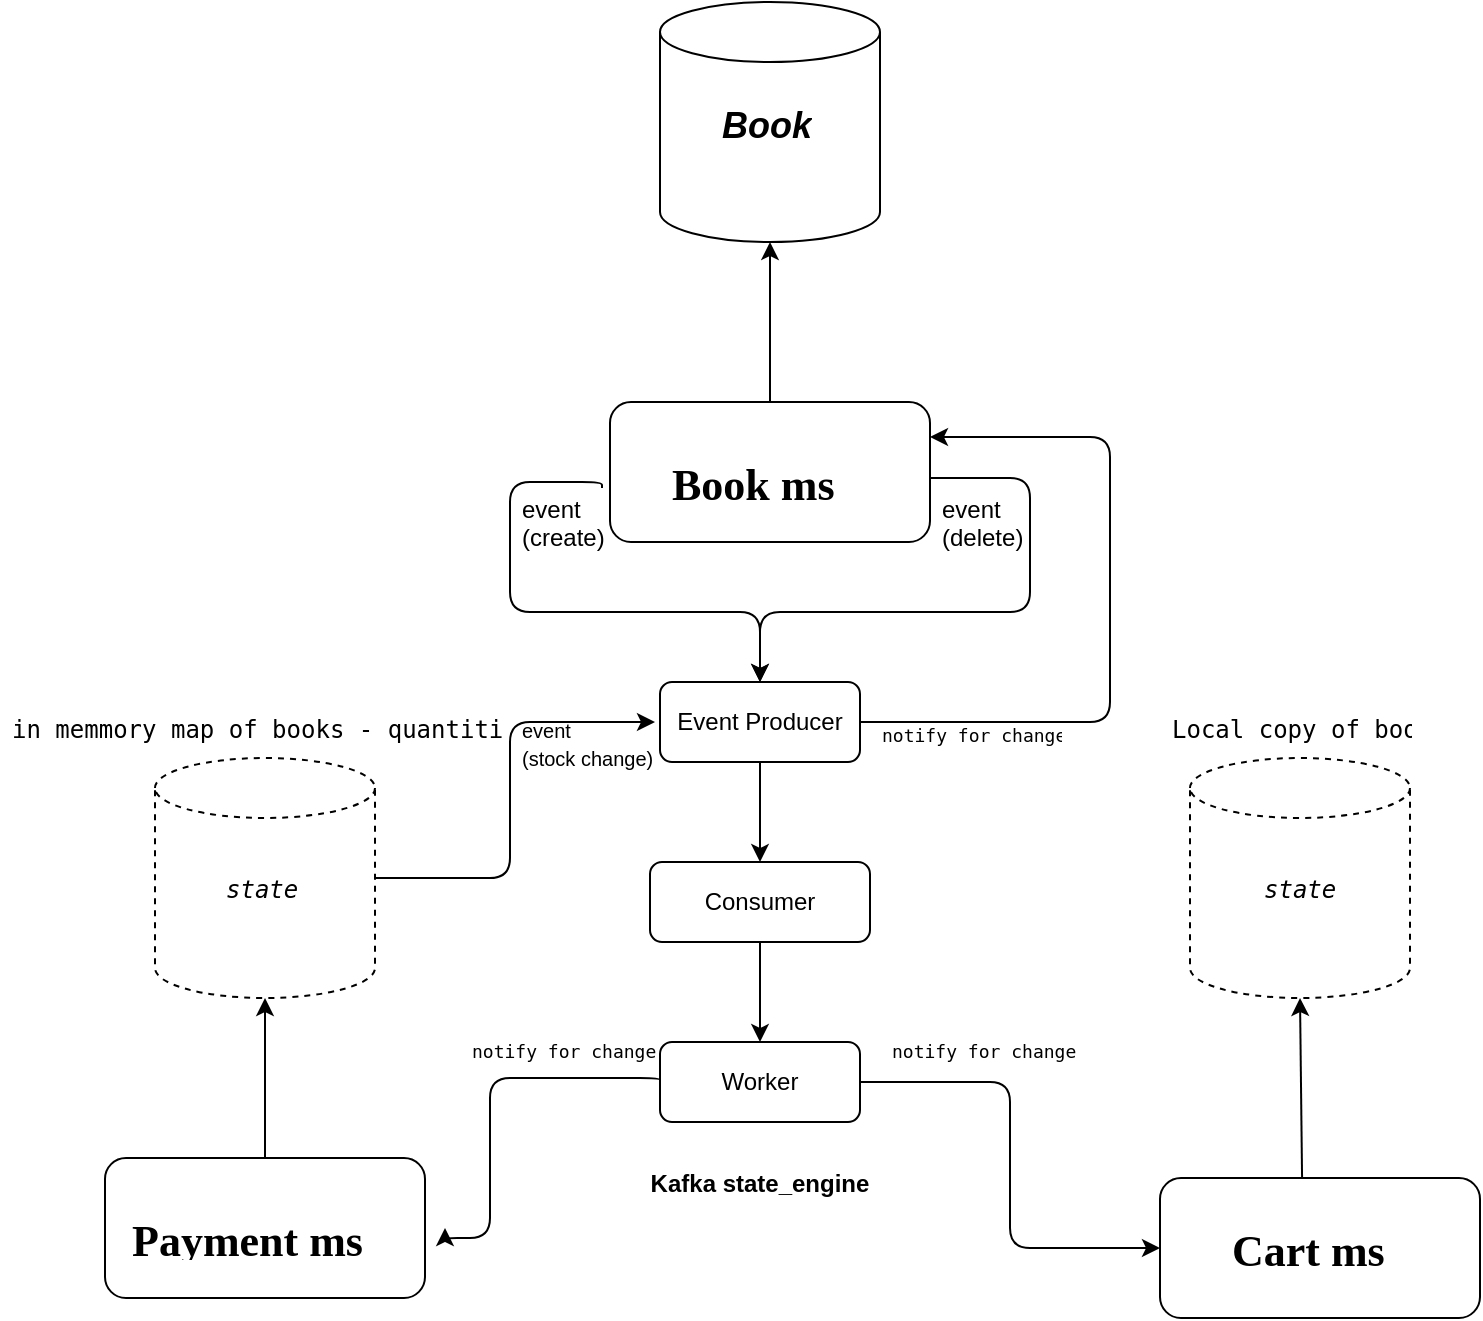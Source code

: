 <mxfile version="26.0.15">
  <diagram name="Page-1" id="vaO4qf5FydGa8UhaZqHD">
    <mxGraphModel grid="1" page="1" gridSize="10" guides="1" tooltips="1" connect="1" arrows="1" fold="1" pageScale="1" pageWidth="850" pageHeight="1100" math="0" shadow="0">
      <root>
        <mxCell id="0" />
        <mxCell id="1" parent="0" />
        <mxCell id="9GnDEZjpLRVy-Dl8pQPh-1" value="" style="shape=cylinder3;whiteSpace=wrap;html=1;boundedLbl=1;backgroundOutline=1;size=15;rounded=1;" vertex="1" parent="1">
          <mxGeometry x="345" y="80" width="110" height="120" as="geometry" />
        </mxCell>
        <mxCell id="9GnDEZjpLRVy-Dl8pQPh-2" value="" style="shape=cylinder3;whiteSpace=wrap;html=1;boundedLbl=1;backgroundOutline=1;size=15;dashed=1;rounded=1;" vertex="1" parent="1">
          <mxGeometry x="610" y="458" width="110" height="120" as="geometry" />
        </mxCell>
        <mxCell id="9GnDEZjpLRVy-Dl8pQPh-33" style="edgeStyle=orthogonalEdgeStyle;rounded=1;orthogonalLoop=1;jettySize=auto;html=1;exitX=-0.025;exitY=0.614;exitDx=0;exitDy=0;entryX=0.5;entryY=0;entryDx=0;entryDy=0;exitPerimeter=0;" edge="1" parent="1" source="9GnDEZjpLRVy-Dl8pQPh-3" target="9GnDEZjpLRVy-Dl8pQPh-18">
          <mxGeometry relative="1" as="geometry">
            <Array as="points">
              <mxPoint x="316" y="320" />
              <mxPoint x="270" y="320" />
              <mxPoint x="270" y="385" />
              <mxPoint x="395" y="385" />
            </Array>
          </mxGeometry>
        </mxCell>
        <mxCell id="9GnDEZjpLRVy-Dl8pQPh-34" style="edgeStyle=orthogonalEdgeStyle;rounded=1;orthogonalLoop=1;jettySize=auto;html=1;entryX=0.5;entryY=0;entryDx=0;entryDy=0;exitX=0;exitY=-0.05;exitDx=0;exitDy=0;exitPerimeter=0;" edge="1" parent="1" source="9GnDEZjpLRVy-Dl8pQPh-36" target="9GnDEZjpLRVy-Dl8pQPh-18">
          <mxGeometry relative="1" as="geometry">
            <mxPoint x="390" y="420" as="targetPoint" />
            <Array as="points">
              <mxPoint x="530" y="318" />
              <mxPoint x="530" y="385" />
              <mxPoint x="395" y="385" />
            </Array>
          </mxGeometry>
        </mxCell>
        <mxCell id="9GnDEZjpLRVy-Dl8pQPh-3" value="" style="rounded=1;whiteSpace=wrap;html=1;" vertex="1" parent="1">
          <mxGeometry x="320" y="280" width="160" height="70" as="geometry" />
        </mxCell>
        <object label="" id="9GnDEZjpLRVy-Dl8pQPh-4">
          <mxCell style="rounded=1;whiteSpace=wrap;html=1;" vertex="1" parent="1">
            <mxGeometry x="595" y="668" width="160" height="70" as="geometry" />
          </mxCell>
        </object>
        <mxCell id="9GnDEZjpLRVy-Dl8pQPh-5" value="" style="endArrow=classic;html=1;rounded=1;entryX=0.5;entryY=1;entryDx=0;entryDy=0;entryPerimeter=0;" edge="1" parent="1" source="9GnDEZjpLRVy-Dl8pQPh-3" target="9GnDEZjpLRVy-Dl8pQPh-1">
          <mxGeometry width="50" height="50" relative="1" as="geometry">
            <mxPoint x="665" y="390" as="sourcePoint" />
            <mxPoint x="715" y="340" as="targetPoint" />
            <Array as="points" />
          </mxGeometry>
        </mxCell>
        <mxCell id="9GnDEZjpLRVy-Dl8pQPh-7" value="" style="endArrow=classic;html=1;rounded=1;entryX=0.5;entryY=1;entryDx=0;entryDy=0;entryPerimeter=0;exitX=0.444;exitY=0;exitDx=0;exitDy=0;exitPerimeter=0;" edge="1" parent="1" source="9GnDEZjpLRVy-Dl8pQPh-4" target="9GnDEZjpLRVy-Dl8pQPh-2">
          <mxGeometry width="50" height="50" relative="1" as="geometry">
            <mxPoint x="400" y="778" as="sourcePoint" />
            <mxPoint x="450" y="728" as="targetPoint" />
          </mxGeometry>
        </mxCell>
        <mxCell id="9GnDEZjpLRVy-Dl8pQPh-8" value="&lt;b style=&quot;line-height: 140%;&quot;&gt;&lt;font face=&quot;Georgia&quot; style=&quot;font-size: 22px;&quot;&gt;Cart ms&lt;/font&gt;&lt;/b&gt;" style="text;strokeColor=none;fillColor=none;align=left;verticalAlign=top;spacingLeft=4;spacingRight=4;overflow=hidden;rotatable=0;points=[[0,0.5],[1,0.5]];portConstraint=eastwest;whiteSpace=wrap;html=1;rounded=1;" vertex="1" parent="1">
          <mxGeometry x="625" y="690" width="125" height="26" as="geometry" />
        </mxCell>
        <mxCell id="9GnDEZjpLRVy-Dl8pQPh-9" value="&lt;span style=&quot;font-size: 22px;&quot;&gt;&lt;b&gt;&lt;font face=&quot;Georgia&quot;&gt;Book ms&lt;/font&gt;&lt;/b&gt;&lt;/span&gt;" style="text;strokeColor=none;fillColor=none;align=left;verticalAlign=top;spacingLeft=4;spacingRight=4;overflow=hidden;rotatable=0;points=[[0,0.5],[1,0.5]];portConstraint=eastwest;whiteSpace=wrap;html=1;rounded=1;" vertex="1" parent="1">
          <mxGeometry x="345" y="302" width="120" height="26" as="geometry" />
        </mxCell>
        <mxCell id="9GnDEZjpLRVy-Dl8pQPh-40" style="edgeStyle=orthogonalEdgeStyle;rounded=1;orthogonalLoop=1;jettySize=auto;html=1;entryX=0;entryY=0.5;entryDx=0;entryDy=0;" edge="1" parent="1">
          <mxGeometry relative="1" as="geometry">
            <mxPoint x="200" y="518" as="sourcePoint" />
            <mxPoint x="342.5" y="440" as="targetPoint" />
            <Array as="points">
              <mxPoint x="270" y="518" />
              <mxPoint x="270" y="440" />
            </Array>
          </mxGeometry>
        </mxCell>
        <mxCell id="9GnDEZjpLRVy-Dl8pQPh-10" value="" style="shape=cylinder3;whiteSpace=wrap;html=1;boundedLbl=1;backgroundOutline=1;size=15;dashed=1;rounded=1;" vertex="1" parent="1">
          <mxGeometry x="92.5" y="458" width="110" height="120" as="geometry" />
        </mxCell>
        <mxCell id="9GnDEZjpLRVy-Dl8pQPh-11" value="" style="rounded=1;whiteSpace=wrap;html=1;" vertex="1" parent="1">
          <mxGeometry x="67.5" y="658" width="160" height="70" as="geometry" />
        </mxCell>
        <mxCell id="9GnDEZjpLRVy-Dl8pQPh-12" value="" style="endArrow=classic;html=1;rounded=1;entryX=0.5;entryY=1;entryDx=0;entryDy=0;entryPerimeter=0;" edge="1" parent="1" source="9GnDEZjpLRVy-Dl8pQPh-11" target="9GnDEZjpLRVy-Dl8pQPh-10">
          <mxGeometry width="50" height="50" relative="1" as="geometry">
            <mxPoint x="412.5" y="768" as="sourcePoint" />
            <mxPoint x="462.5" y="718" as="targetPoint" />
            <Array as="points" />
          </mxGeometry>
        </mxCell>
        <mxCell id="9GnDEZjpLRVy-Dl8pQPh-13" value="&lt;span style=&quot;font-size: 22px;&quot;&gt;&lt;b&gt;&lt;font face=&quot;Georgia&quot;&gt;Payment ms&lt;/font&gt;&lt;/b&gt;&lt;/span&gt;" style="text;strokeColor=none;fillColor=none;align=left;verticalAlign=top;spacingLeft=4;spacingRight=4;overflow=hidden;rotatable=0;points=[[0,0.5],[1,0.5]];portConstraint=eastwest;whiteSpace=wrap;html=1;rounded=1;" vertex="1" parent="1">
          <mxGeometry x="75" y="680" width="162.5" height="26" as="geometry" />
        </mxCell>
        <mxCell id="9GnDEZjpLRVy-Dl8pQPh-14" value="&lt;h2&gt;&lt;i&gt;Book&lt;/i&gt;&lt;/h2&gt;" style="text;strokeColor=none;fillColor=none;align=left;verticalAlign=top;spacingLeft=4;spacingRight=4;overflow=hidden;rotatable=0;points=[[0,0.5],[1,0.5]];portConstraint=eastwest;whiteSpace=wrap;html=1;rounded=1;" vertex="1" parent="1">
          <mxGeometry x="370" y="110" width="110" height="60" as="geometry" />
        </mxCell>
        <mxCell id="9GnDEZjpLRVy-Dl8pQPh-15" value="&lt;pre&gt;Local copy of book&lt;/pre&gt;" style="text;strokeColor=none;fillColor=none;align=left;verticalAlign=top;spacingLeft=4;spacingRight=4;overflow=hidden;rotatable=0;points=[[0,0.5],[1,0.5]];portConstraint=eastwest;whiteSpace=wrap;html=1;rounded=1;" vertex="1" parent="1">
          <mxGeometry x="595" y="418" width="130" height="40" as="geometry" />
        </mxCell>
        <mxCell id="9GnDEZjpLRVy-Dl8pQPh-16" value="&lt;pre&gt;in memmory map of books - quantities&lt;/pre&gt;" style="text;strokeColor=none;fillColor=none;align=left;verticalAlign=top;spacingLeft=4;spacingRight=4;overflow=hidden;rotatable=0;points=[[0,0.5],[1,0.5]];portConstraint=eastwest;whiteSpace=wrap;html=1;rounded=1;" vertex="1" parent="1">
          <mxGeometry x="15" y="418" width="255" height="63" as="geometry" />
        </mxCell>
        <mxCell id="9GnDEZjpLRVy-Dl8pQPh-17" value="Kafka state_engine" style="swimlane;startSize=20;horizontal=1;childLayout=flowLayout;flowOrientation=north;resizable=0;interRankCellSpacing=50;containerType=tree;fontSize=12;direction=west;fontColor=default;strokeColor=none;rounded=1;" vertex="1" parent="1">
          <mxGeometry x="320" y="400" width="150" height="280" as="geometry" />
        </mxCell>
        <mxCell id="9GnDEZjpLRVy-Dl8pQPh-18" value="Event Producer" style="whiteSpace=wrap;html=1;rounded=1;" vertex="1" parent="9GnDEZjpLRVy-Dl8pQPh-17">
          <mxGeometry x="25" y="20" width="100" height="40" as="geometry" />
        </mxCell>
        <mxCell id="9GnDEZjpLRVy-Dl8pQPh-28" style="edgeStyle=orthogonalEdgeStyle;rounded=1;orthogonalLoop=1;jettySize=auto;html=1;noEdgeStyle=1;orthogonal=1;" edge="1" parent="9GnDEZjpLRVy-Dl8pQPh-17" source="9GnDEZjpLRVy-Dl8pQPh-21" target="9GnDEZjpLRVy-Dl8pQPh-27">
          <mxGeometry relative="1" as="geometry">
            <Array as="points">
              <mxPoint x="75" y="162" />
              <mxPoint x="75" y="188" />
            </Array>
          </mxGeometry>
        </mxCell>
        <mxCell id="9GnDEZjpLRVy-Dl8pQPh-21" value="Consumer" style="whiteSpace=wrap;html=1;rounded=1;" vertex="1" parent="9GnDEZjpLRVy-Dl8pQPh-17">
          <mxGeometry x="20" y="110" width="110" height="40" as="geometry" />
        </mxCell>
        <mxCell id="9GnDEZjpLRVy-Dl8pQPh-22" value="" style="html=1;rounded=1;curved=0;sourcePerimeterSpacing=0;targetPerimeterSpacing=0;startSize=6;endSize=6;noEdgeStyle=1;orthogonal=1;" edge="1" parent="9GnDEZjpLRVy-Dl8pQPh-17" source="9GnDEZjpLRVy-Dl8pQPh-18" target="9GnDEZjpLRVy-Dl8pQPh-21">
          <mxGeometry relative="1" as="geometry">
            <Array as="points">
              <mxPoint x="75" y="72" />
              <mxPoint x="75" y="98" />
            </Array>
          </mxGeometry>
        </mxCell>
        <mxCell id="9GnDEZjpLRVy-Dl8pQPh-27" value="Worker" style="whiteSpace=wrap;html=1;rounded=1;" vertex="1" parent="9GnDEZjpLRVy-Dl8pQPh-17">
          <mxGeometry x="25" y="200" width="100" height="40" as="geometry" />
        </mxCell>
        <mxCell id="9GnDEZjpLRVy-Dl8pQPh-30" style="edgeStyle=orthogonalEdgeStyle;rounded=1;orthogonalLoop=1;jettySize=auto;html=1;entryX=0;entryY=0.5;entryDx=0;entryDy=0;" edge="1" parent="1" source="9GnDEZjpLRVy-Dl8pQPh-27" target="9GnDEZjpLRVy-Dl8pQPh-4">
          <mxGeometry relative="1" as="geometry" />
        </mxCell>
        <mxCell id="9GnDEZjpLRVy-Dl8pQPh-32" style="edgeStyle=orthogonalEdgeStyle;rounded=1;orthogonalLoop=1;jettySize=auto;html=1;exitX=0;exitY=0.5;exitDx=0;exitDy=0;entryX=1;entryY=0.5;entryDx=0;entryDy=0;" edge="1" parent="1" source="9GnDEZjpLRVy-Dl8pQPh-27" target="9GnDEZjpLRVy-Dl8pQPh-13">
          <mxGeometry relative="1" as="geometry">
            <Array as="points">
              <mxPoint x="260" y="618" />
              <mxPoint x="260" y="698" />
              <mxPoint x="238" y="698" />
            </Array>
          </mxGeometry>
        </mxCell>
        <mxCell id="9GnDEZjpLRVy-Dl8pQPh-35" value="event (create)" style="text;strokeColor=none;fillColor=none;align=left;verticalAlign=top;spacingLeft=4;spacingRight=4;overflow=hidden;rotatable=0;points=[[0,0.5],[1,0.5]];portConstraint=eastwest;whiteSpace=wrap;html=1;rounded=1;" vertex="1" parent="1">
          <mxGeometry x="270" y="320" width="60" height="40" as="geometry" />
        </mxCell>
        <mxCell id="9GnDEZjpLRVy-Dl8pQPh-36" value="event (delete)" style="text;strokeColor=none;fillColor=none;align=left;verticalAlign=top;spacingLeft=4;spacingRight=4;overflow=hidden;rotatable=0;points=[[0,0.5],[1,0.5]];portConstraint=eastwest;whiteSpace=wrap;html=1;rounded=1;" vertex="1" parent="1">
          <mxGeometry x="480" y="320" width="60" height="40" as="geometry" />
        </mxCell>
        <mxCell id="9GnDEZjpLRVy-Dl8pQPh-38" value="&lt;pre&gt;&lt;font style=&quot;font-size: 9px;&quot;&gt;notify for change&lt;/font&gt;&lt;/pre&gt;" style="text;strokeColor=none;fillColor=none;align=left;verticalAlign=top;spacingLeft=4;spacingRight=4;overflow=hidden;rotatable=1;points=[[0,0.5],[1,0.5]];portConstraint=eastwest;whiteSpace=wrap;html=1;movable=1;resizable=1;deletable=1;editable=1;locked=0;connectable=1;rounded=1;" vertex="1" parent="1">
          <mxGeometry x="245" y="578" width="130" height="40" as="geometry" />
        </mxCell>
        <mxCell id="9GnDEZjpLRVy-Dl8pQPh-39" value="&lt;pre&gt;&lt;font style=&quot;font-size: 9px;&quot;&gt;notify for change&lt;/font&gt;&lt;/pre&gt;" style="text;strokeColor=none;fillColor=none;align=left;verticalAlign=top;spacingLeft=4;spacingRight=4;overflow=hidden;rotatable=1;points=[[0,0.5],[1,0.5]];portConstraint=eastwest;whiteSpace=wrap;html=1;movable=1;resizable=1;deletable=1;editable=1;locked=0;connectable=1;rounded=1;" vertex="1" parent="1">
          <mxGeometry x="455" y="578" width="130" height="40" as="geometry" />
        </mxCell>
        <mxCell id="9GnDEZjpLRVy-Dl8pQPh-41" value="&lt;font style=&quot;font-size: 10px;&quot;&gt;event&lt;/font&gt;&lt;div&gt;&lt;font style=&quot;font-size: 10px;&quot;&gt;(stock change)&lt;/font&gt;&lt;/div&gt;" style="text;strokeColor=none;fillColor=none;align=left;verticalAlign=top;spacingLeft=4;spacingRight=4;overflow=hidden;rotatable=0;points=[[0,0.5],[1,0.5]];portConstraint=eastwest;whiteSpace=wrap;html=1;rounded=1;" vertex="1" parent="1">
          <mxGeometry x="270" y="429.5" width="100" height="40" as="geometry" />
        </mxCell>
        <mxCell id="9GnDEZjpLRVy-Dl8pQPh-42" style="edgeStyle=orthogonalEdgeStyle;rounded=1;orthogonalLoop=1;jettySize=auto;html=1;exitX=1;exitY=0.5;exitDx=0;exitDy=0;entryX=1;entryY=0.25;entryDx=0;entryDy=0;" edge="1" parent="1" source="9GnDEZjpLRVy-Dl8pQPh-18" target="9GnDEZjpLRVy-Dl8pQPh-3">
          <mxGeometry relative="1" as="geometry">
            <mxPoint x="610" y="460" as="targetPoint" />
            <Array as="points">
              <mxPoint x="570" y="440" />
              <mxPoint x="570" y="298" />
            </Array>
          </mxGeometry>
        </mxCell>
        <mxCell id="9GnDEZjpLRVy-Dl8pQPh-43" value="&lt;pre&gt;&lt;font style=&quot;font-size: 9px;&quot;&gt;notify for change &lt;/font&gt;(in batches)&lt;/pre&gt;" style="text;strokeColor=none;fillColor=none;align=left;verticalAlign=top;spacingLeft=4;spacingRight=4;overflow=hidden;rotatable=0;points=[[0,0.5],[1,0.5]];portConstraint=eastwest;whiteSpace=wrap;html=1;rounded=1;" vertex="1" parent="1">
          <mxGeometry x="450" y="420" width="100" height="40" as="geometry" />
        </mxCell>
        <mxCell id="gxP9gbd_v_3hqvbVKiAH-1" value="&lt;pre&gt;&lt;i&gt;state&lt;/i&gt;&lt;/pre&gt;" style="text;whiteSpace=wrap;html=1;" vertex="1" parent="1">
          <mxGeometry x="645" y="498" width="60" height="40" as="geometry" />
        </mxCell>
        <mxCell id="gxP9gbd_v_3hqvbVKiAH-2" value="&lt;pre&gt;&lt;i&gt;state&lt;/i&gt;&lt;/pre&gt;" style="text;whiteSpace=wrap;html=1;" vertex="1" parent="1">
          <mxGeometry x="126.25" y="498" width="60" height="40" as="geometry" />
        </mxCell>
      </root>
    </mxGraphModel>
  </diagram>
</mxfile>
